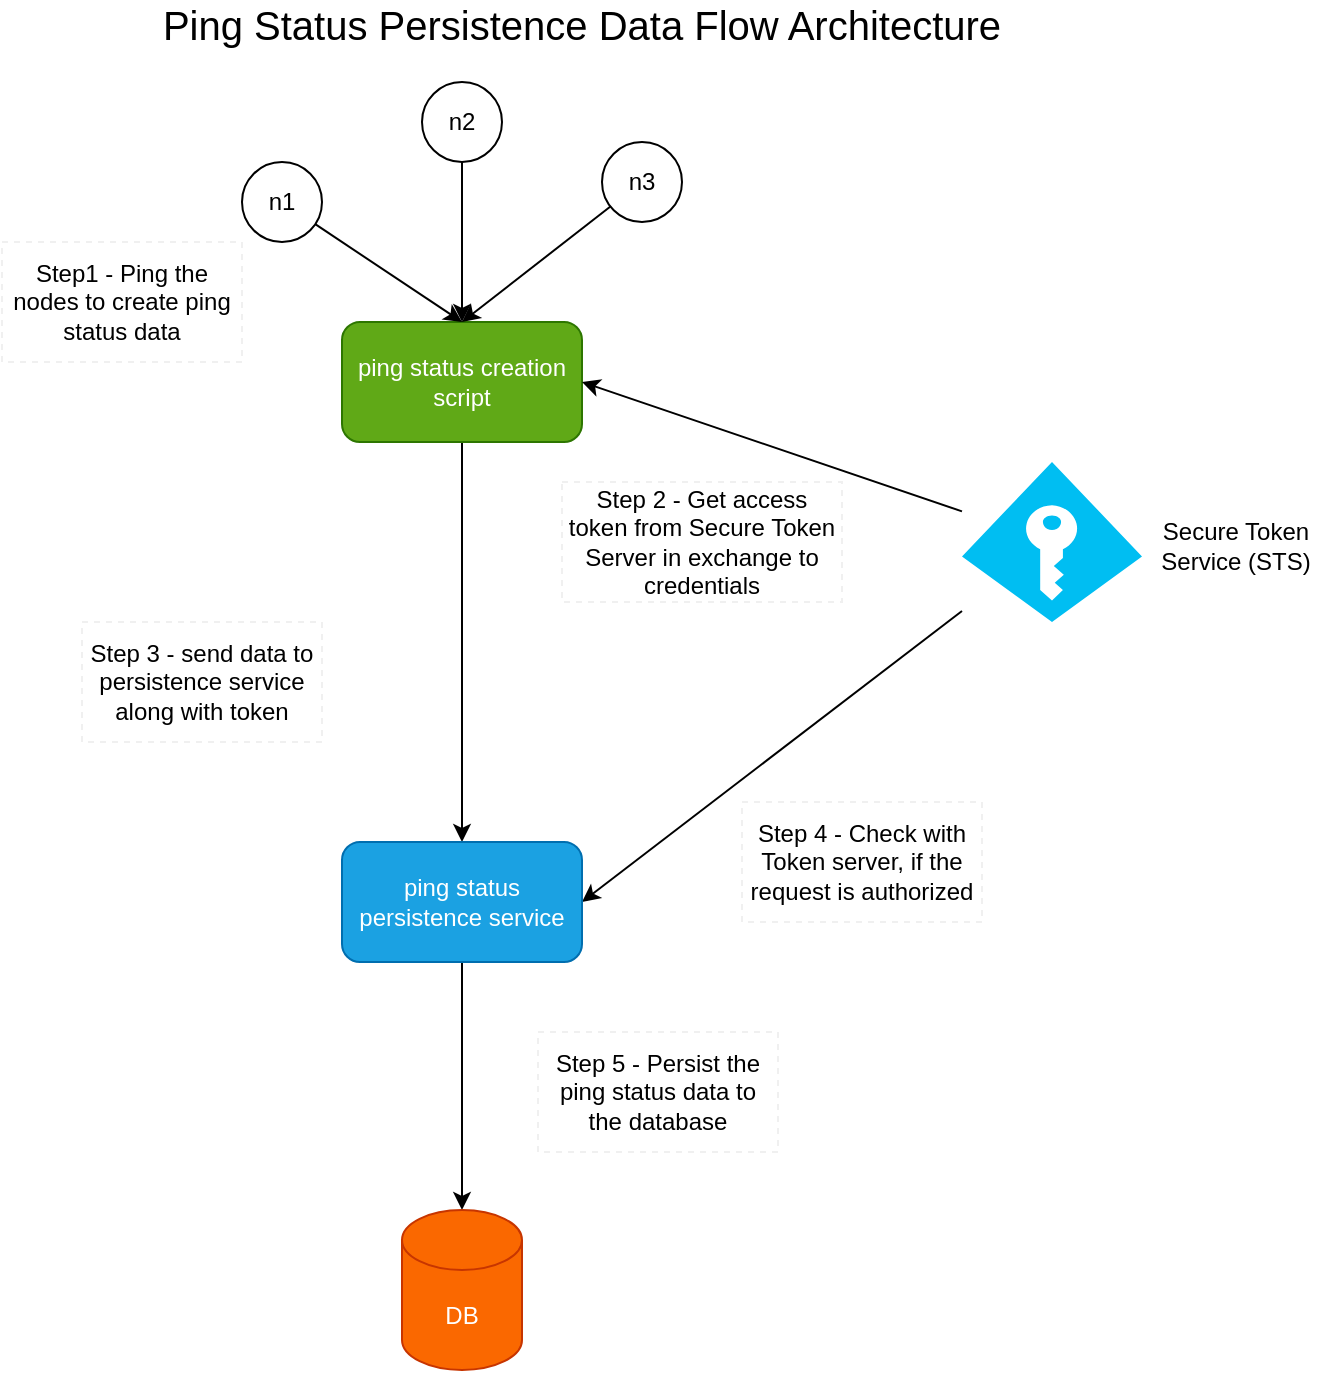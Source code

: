 <mxfile version="13.10.0" type="embed">
    <diagram id="2ao_fmkBySKwi4XYoAqG" name="Page-1">
        <mxGraphModel dx="1965" dy="1180" grid="0" gridSize="10" guides="1" tooltips="1" connect="1" arrows="1" fold="1" page="1" pageScale="1" pageWidth="850" pageHeight="1100" math="0" shadow="0">
            <root>
                <mxCell id="0"/>
                <mxCell id="1" parent="0"/>
                <mxCell id="15" style="edgeStyle=none;rounded=0;orthogonalLoop=1;jettySize=auto;html=1;entryX=0.5;entryY=0;entryDx=0;entryDy=0;" edge="1" parent="1" source="2" target="14">
                    <mxGeometry relative="1" as="geometry"/>
                </mxCell>
                <mxCell id="2" value="ping status creation script" style="rounded=1;whiteSpace=wrap;html=1;fillColor=#60a917;strokeColor=#2D7600;fontColor=#ffffff;" vertex="1" parent="1">
                    <mxGeometry x="305" y="297" width="120" height="60" as="geometry"/>
                </mxCell>
                <mxCell id="7" style="rounded=0;orthogonalLoop=1;jettySize=auto;html=1;entryX=0.5;entryY=0;entryDx=0;entryDy=0;" edge="1" parent="1" source="3" target="2">
                    <mxGeometry relative="1" as="geometry"/>
                </mxCell>
                <mxCell id="3" value="n1" style="ellipse;whiteSpace=wrap;html=1;aspect=fixed;" vertex="1" parent="1">
                    <mxGeometry x="255" y="217" width="40" height="40" as="geometry"/>
                </mxCell>
                <mxCell id="6" style="edgeStyle=orthogonalEdgeStyle;rounded=0;orthogonalLoop=1;jettySize=auto;html=1;" edge="1" parent="1" source="4" target="2">
                    <mxGeometry relative="1" as="geometry"/>
                </mxCell>
                <mxCell id="4" value="n2" style="ellipse;whiteSpace=wrap;html=1;aspect=fixed;" vertex="1" parent="1">
                    <mxGeometry x="345" y="177" width="40" height="40" as="geometry"/>
                </mxCell>
                <mxCell id="8" style="edgeStyle=none;rounded=0;orthogonalLoop=1;jettySize=auto;html=1;entryX=0.5;entryY=0;entryDx=0;entryDy=0;" edge="1" parent="1" source="5" target="2">
                    <mxGeometry relative="1" as="geometry"/>
                </mxCell>
                <mxCell id="5" value="n3" style="ellipse;whiteSpace=wrap;html=1;aspect=fixed;" vertex="1" parent="1">
                    <mxGeometry x="435" y="207" width="40" height="40" as="geometry"/>
                </mxCell>
                <mxCell id="9" value="Step1 - Ping the nodes to create ping status data" style="text;html=1;fillColor=none;align=center;verticalAlign=middle;whiteSpace=wrap;rounded=0;strokeColor=#f0f0f0;dashed=1;" vertex="1" parent="1">
                    <mxGeometry x="135" y="257" width="120" height="60" as="geometry"/>
                </mxCell>
                <mxCell id="12" style="edgeStyle=none;rounded=0;orthogonalLoop=1;jettySize=auto;html=1;entryX=1;entryY=0.5;entryDx=0;entryDy=0;" edge="1" parent="1" source="11" target="2">
                    <mxGeometry relative="1" as="geometry"/>
                </mxCell>
                <mxCell id="17" style="edgeStyle=none;rounded=0;orthogonalLoop=1;jettySize=auto;html=1;entryX=1;entryY=0.5;entryDx=0;entryDy=0;" edge="1" parent="1" source="11" target="14">
                    <mxGeometry relative="1" as="geometry"/>
                </mxCell>
                <mxCell id="11" value="" style="verticalLabelPosition=bottom;html=1;verticalAlign=top;align=center;strokeColor=none;fillColor=#00BEF2;shape=mxgraph.azure.access_control;dashed=1;" vertex="1" parent="1">
                    <mxGeometry x="615" y="367" width="90" height="80" as="geometry"/>
                </mxCell>
                <mxCell id="13" value="Step 2 - Get access token from Secure Token Server in exchange to credentials" style="text;html=1;fillColor=none;align=center;verticalAlign=middle;whiteSpace=wrap;rounded=0;strokeColor=#f0f0f0;dashed=1;" vertex="1" parent="1">
                    <mxGeometry x="415" y="377" width="140" height="60" as="geometry"/>
                </mxCell>
                <mxCell id="20" style="edgeStyle=none;rounded=0;orthogonalLoop=1;jettySize=auto;html=1;entryX=0.5;entryY=0;entryDx=0;entryDy=0;entryPerimeter=0;" edge="1" parent="1" source="14" target="19">
                    <mxGeometry relative="1" as="geometry"/>
                </mxCell>
                <mxCell id="14" value="ping status persistence service" style="rounded=1;whiteSpace=wrap;html=1;fillColor=#1ba1e2;strokeColor=#006EAF;fontColor=#ffffff;" vertex="1" parent="1">
                    <mxGeometry x="305" y="557" width="120" height="60" as="geometry"/>
                </mxCell>
                <mxCell id="16" value="Step 3 - send data to persistence service along with token" style="text;html=1;fillColor=none;align=center;verticalAlign=middle;whiteSpace=wrap;rounded=0;strokeColor=#f0f0f0;dashed=1;" vertex="1" parent="1">
                    <mxGeometry x="175" y="447" width="120" height="60" as="geometry"/>
                </mxCell>
                <mxCell id="18" value="Step 4 - Check with Token server, if the request is authorized" style="text;html=1;fillColor=none;align=center;verticalAlign=middle;whiteSpace=wrap;rounded=0;strokeColor=#f0f0f0;dashed=1;" vertex="1" parent="1">
                    <mxGeometry x="505" y="537" width="120" height="60" as="geometry"/>
                </mxCell>
                <mxCell id="19" value="DB" style="shape=cylinder3;whiteSpace=wrap;html=1;boundedLbl=1;backgroundOutline=1;size=15;strokeColor=#C73500;fillColor=#fa6800;fontColor=#ffffff;" vertex="1" parent="1">
                    <mxGeometry x="335" y="741" width="60" height="80" as="geometry"/>
                </mxCell>
                <mxCell id="21" value="Step 5 - Persist the ping status data to the database" style="text;html=1;fillColor=none;align=center;verticalAlign=middle;whiteSpace=wrap;rounded=0;strokeColor=#f0f0f0;dashed=1;" vertex="1" parent="1">
                    <mxGeometry x="403" y="652" width="120" height="60" as="geometry"/>
                </mxCell>
                <mxCell id="22" value="Ping Status Persistence Data Flow Architecture" style="text;html=1;strokeColor=none;fillColor=none;align=center;verticalAlign=middle;whiteSpace=wrap;rounded=0;fontSize=20;" vertex="1" parent="1">
                    <mxGeometry x="172" y="138" width="506" height="20" as="geometry"/>
                </mxCell>
                <mxCell id="23" value="Secure Token Service (STS)" style="text;html=1;strokeColor=none;fillColor=none;align=center;verticalAlign=middle;whiteSpace=wrap;rounded=0;fontSize=12;" vertex="1" parent="1">
                    <mxGeometry x="705" y="379" width="94" height="60" as="geometry"/>
                </mxCell>
            </root>
        </mxGraphModel>
    </diagram>
</mxfile>